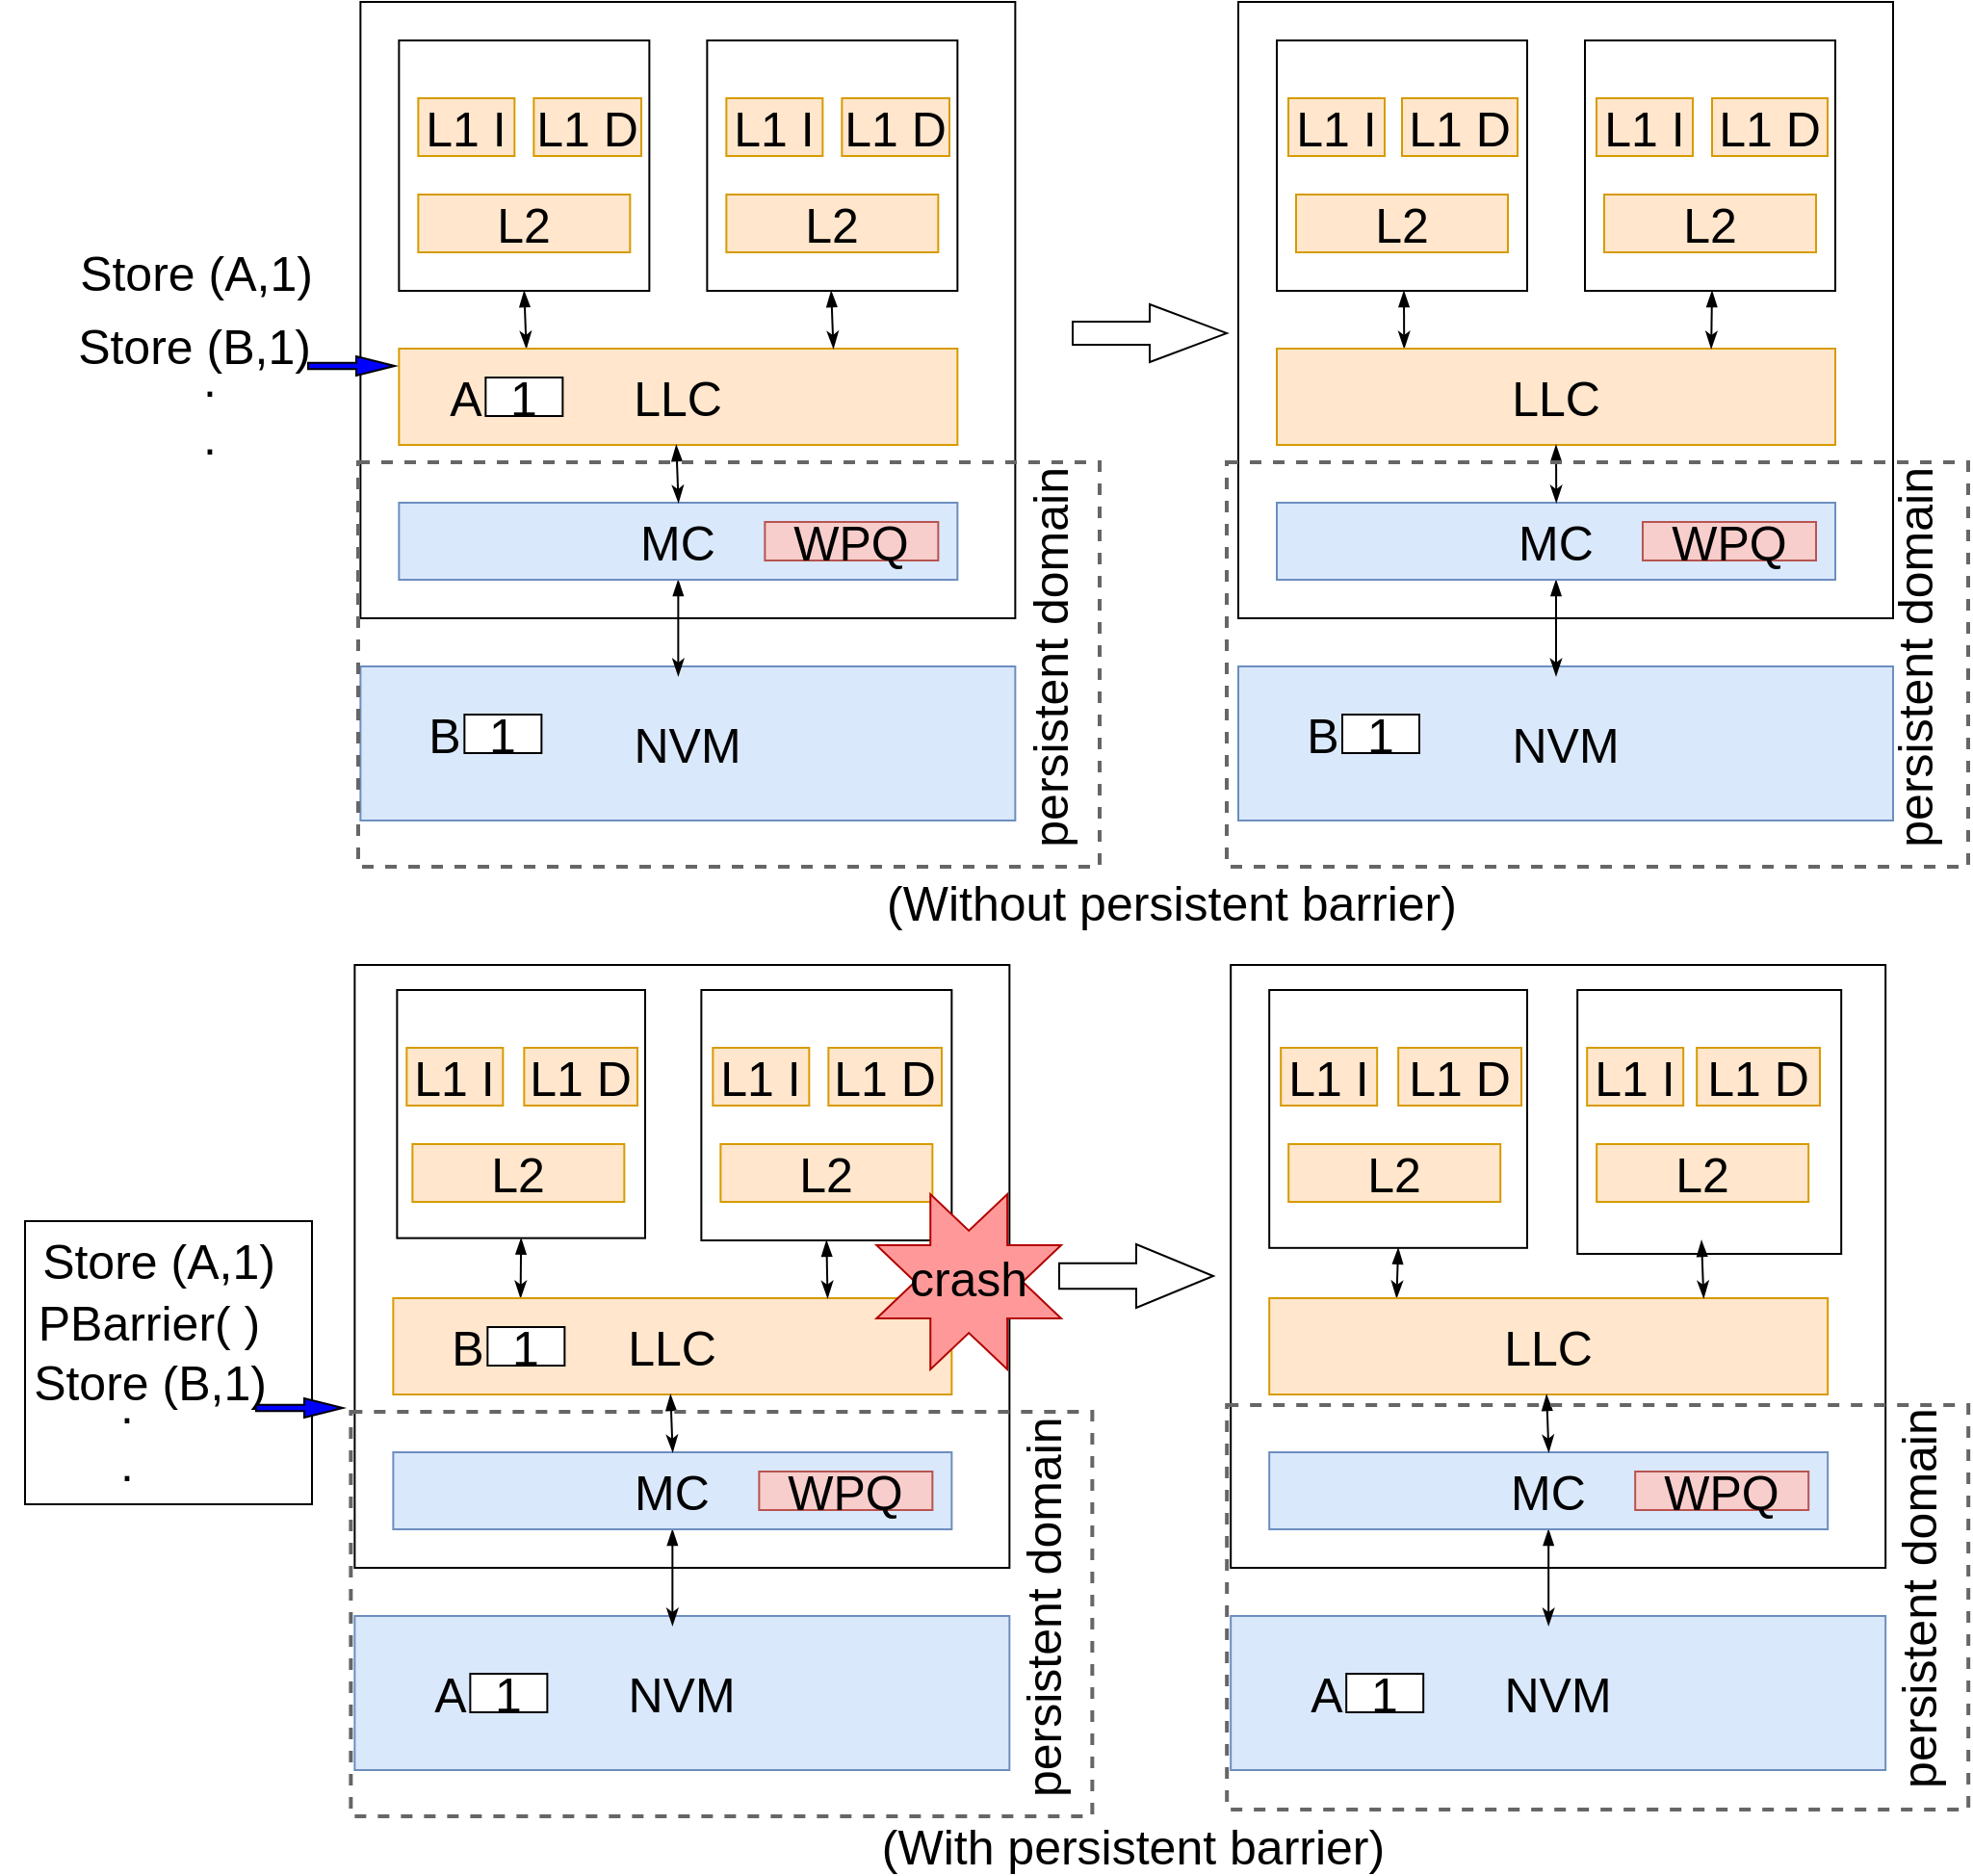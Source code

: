 <mxfile version="14.8.1" type="github"><diagram id="mjgqmSHZGCYBxVDJmJig" name="Page-1"><mxGraphModel dx="798" dy="497" grid="1" gridSize="10" guides="1" tooltips="1" connect="1" arrows="1" fold="1" page="1" pageScale="2" pageWidth="827" pageHeight="1169" math="0" shadow="0"><root><mxCell id="0"/><mxCell id="1" parent="0"/><mxCell id="FAwiAq0qkd5cn3caJAeM-73" value="" style="rounded=0;whiteSpace=wrap;html=1;fontSize=25;align=right;fontStyle=0" parent="1" vertex="1"><mxGeometry x="210" y="803" width="149" height="147" as="geometry"/></mxCell><mxCell id="16TBc1RyOengqVH6E9E0-25" value="" style="rounded=0;whiteSpace=wrap;html=1;fontSize=25;fontStyle=0" parent="1" vertex="1"><mxGeometry x="381.18" y="670" width="340" height="313" as="geometry"/></mxCell><mxCell id="16TBc1RyOengqVH6E9E0-18" style="rounded=0;orthogonalLoop=1;jettySize=auto;html=1;exitX=0.5;exitY=1;exitDx=0;exitDy=0;entryX=0.228;entryY=0;entryDx=0;entryDy=0;entryPerimeter=0;fontSize=25;startArrow=blockThin;startFill=1;endArrow=classicThin;endFill=1;strokeWidth=1;fontStyle=0" parent="1" source="16TBc1RyOengqVH6E9E0-1" target="16TBc1RyOengqVH6E9E0-12" edge="1"><mxGeometry relative="1" as="geometry"/></mxCell><mxCell id="16TBc1RyOengqVH6E9E0-1" value="" style="whiteSpace=wrap;html=1;aspect=fixed;fontStyle=0;fontSize=25;" parent="1" vertex="1"><mxGeometry x="403.18" y="683" width="128.82" height="128.82" as="geometry"/></mxCell><mxCell id="16TBc1RyOengqVH6E9E0-4" value="L2" style="rounded=0;whiteSpace=wrap;html=1;fontSize=25;fillColor=#ffe6cc;strokeColor=#d79b00;fontStyle=0" parent="1" vertex="1"><mxGeometry x="411.18" y="763" width="110" height="30" as="geometry"/></mxCell><mxCell id="16TBc1RyOengqVH6E9E0-6" value="&lt;font style=&quot;font-size: 25px;&quot;&gt;L1 D&lt;/font&gt;" style="rounded=0;whiteSpace=wrap;html=1;fontSize=25;fillColor=#ffe6cc;strokeColor=#d79b00;fontStyle=0" parent="1" vertex="1"><mxGeometry x="469.18" y="713" width="58.82" height="30" as="geometry"/></mxCell><mxCell id="16TBc1RyOengqVH6E9E0-7" value="&lt;font style=&quot;font-size: 25px;&quot;&gt;L1 I&lt;/font&gt;" style="rounded=0;whiteSpace=wrap;html=1;fontSize=25;fillColor=#ffe6cc;strokeColor=#d79b00;fontStyle=0" parent="1" vertex="1"><mxGeometry x="408.18" y="713" width="50" height="30" as="geometry"/></mxCell><mxCell id="16TBc1RyOengqVH6E9E0-8" value="" style="whiteSpace=wrap;html=1;aspect=fixed;fontStyle=0;fontSize=25;" parent="1" vertex="1"><mxGeometry x="561.18" y="683" width="130" height="130" as="geometry"/></mxCell><mxCell id="16TBc1RyOengqVH6E9E0-9" value="L2" style="rounded=0;whiteSpace=wrap;html=1;fontSize=25;fillColor=#ffe6cc;strokeColor=#d79b00;fontStyle=0" parent="1" vertex="1"><mxGeometry x="571.18" y="763" width="110" height="30" as="geometry"/></mxCell><mxCell id="16TBc1RyOengqVH6E9E0-10" value="&lt;font style=&quot;font-size: 25px;&quot;&gt;L1 D&lt;/font&gt;" style="rounded=0;whiteSpace=wrap;html=1;fontSize=25;fillColor=#ffe6cc;strokeColor=#d79b00;fontStyle=0" parent="1" vertex="1"><mxGeometry x="627.18" y="713" width="58.82" height="30" as="geometry"/></mxCell><mxCell id="16TBc1RyOengqVH6E9E0-11" value="&lt;font style=&quot;font-size: 25px;&quot;&gt;L1 I&lt;/font&gt;" style="rounded=0;whiteSpace=wrap;html=1;fontSize=25;fillColor=#ffe6cc;strokeColor=#d79b00;fontStyle=0" parent="1" vertex="1"><mxGeometry x="567.18" y="713" width="50" height="30" as="geometry"/></mxCell><mxCell id="16TBc1RyOengqVH6E9E0-12" value="LLC" style="rounded=0;whiteSpace=wrap;html=1;fontSize=25;fillColor=#ffe6cc;strokeColor=#d79b00;fontStyle=0" parent="1" vertex="1"><mxGeometry x="401.18" y="843" width="290" height="50" as="geometry"/></mxCell><mxCell id="16TBc1RyOengqVH6E9E0-13" value="NVM" style="rounded=0;whiteSpace=wrap;html=1;fontSize=25;fillColor=#dae8fc;strokeColor=#6c8ebf;fontStyle=0" parent="1" vertex="1"><mxGeometry x="381.18" y="1008" width="340" height="80" as="geometry"/></mxCell><mxCell id="16TBc1RyOengqVH6E9E0-23" style="edgeStyle=none;rounded=0;orthogonalLoop=1;jettySize=auto;html=1;exitX=0.5;exitY=1;exitDx=0;exitDy=0;fontSize=25;startArrow=blockThin;startFill=1;endArrow=classicThin;endFill=1;strokeWidth=1;fontStyle=0" parent="1" source="16TBc1RyOengqVH6E9E0-14" edge="1"><mxGeometry relative="1" as="geometry"><mxPoint x="546.18" y="1013" as="targetPoint"/></mxGeometry></mxCell><mxCell id="16TBc1RyOengqVH6E9E0-14" value="MC" style="rounded=0;whiteSpace=wrap;html=1;fontSize=25;fillColor=#dae8fc;strokeColor=#6c8ebf;fontStyle=0" parent="1" vertex="1"><mxGeometry x="401.18" y="923" width="290" height="40" as="geometry"/></mxCell><mxCell id="16TBc1RyOengqVH6E9E0-16" value="WPQ" style="rounded=0;whiteSpace=wrap;html=1;fontSize=25;fillColor=#f8cecc;strokeColor=#b85450;fontStyle=0" parent="1" vertex="1"><mxGeometry x="591.18" y="933" width="90" height="20" as="geometry"/></mxCell><mxCell id="16TBc1RyOengqVH6E9E0-19" style="rounded=0;orthogonalLoop=1;jettySize=auto;html=1;entryX=0.228;entryY=0;entryDx=0;entryDy=0;entryPerimeter=0;fontSize=25;startArrow=blockThin;startFill=1;endArrow=classicThin;endFill=1;strokeWidth=1;fontStyle=0;exitX=0.5;exitY=1;exitDx=0;exitDy=0;" parent="1" source="16TBc1RyOengqVH6E9E0-8" edge="1"><mxGeometry relative="1" as="geometry"><mxPoint x="627" y="820" as="sourcePoint"/><mxPoint x="626.74" y="843" as="targetPoint"/></mxGeometry></mxCell><mxCell id="16TBc1RyOengqVH6E9E0-20" style="rounded=0;orthogonalLoop=1;jettySize=auto;html=1;exitX=0.5;exitY=1;exitDx=0;exitDy=0;entryX=0.228;entryY=0;entryDx=0;entryDy=0;entryPerimeter=0;fontSize=25;startArrow=blockThin;startFill=1;endArrow=classicThin;endFill=1;strokeWidth=1;fontStyle=0" parent="1" edge="1"><mxGeometry relative="1" as="geometry"><mxPoint x="545.18" y="893" as="sourcePoint"/><mxPoint x="546.3" y="923" as="targetPoint"/></mxGeometry></mxCell><mxCell id="FAwiAq0qkd5cn3caJAeM-2" value="" style="rounded=0;whiteSpace=wrap;html=1;fontSize=25;fontStyle=0" parent="1" vertex="1"><mxGeometry x="384.18" y="170" width="340" height="320" as="geometry"/></mxCell><mxCell id="FAwiAq0qkd5cn3caJAeM-3" style="rounded=0;orthogonalLoop=1;jettySize=auto;html=1;exitX=0.5;exitY=1;exitDx=0;exitDy=0;entryX=0.228;entryY=0;entryDx=0;entryDy=0;entryPerimeter=0;fontSize=25;startArrow=blockThin;startFill=1;endArrow=classicThin;endFill=1;strokeWidth=1;fontStyle=0" parent="1" source="FAwiAq0qkd5cn3caJAeM-4" target="FAwiAq0qkd5cn3caJAeM-12" edge="1"><mxGeometry relative="1" as="geometry"/></mxCell><mxCell id="FAwiAq0qkd5cn3caJAeM-4" value="" style="whiteSpace=wrap;html=1;aspect=fixed;fontStyle=0;fontSize=25;" parent="1" vertex="1"><mxGeometry x="404.18" y="190" width="130" height="130" as="geometry"/></mxCell><mxCell id="FAwiAq0qkd5cn3caJAeM-5" value="L2" style="rounded=0;whiteSpace=wrap;html=1;fontSize=25;fillColor=#ffe6cc;strokeColor=#d79b00;fontStyle=0" parent="1" vertex="1"><mxGeometry x="414.18" y="270" width="110" height="30" as="geometry"/></mxCell><mxCell id="FAwiAq0qkd5cn3caJAeM-6" value="&lt;font style=&quot;font-size: 25px;&quot;&gt;L1 D&lt;/font&gt;" style="rounded=0;whiteSpace=wrap;html=1;fontSize=25;fillColor=#ffe6cc;strokeColor=#d79b00;fontStyle=0" parent="1" vertex="1"><mxGeometry x="474.18" y="220" width="55.82" height="30" as="geometry"/></mxCell><mxCell id="FAwiAq0qkd5cn3caJAeM-7" value="&lt;font style=&quot;font-size: 25px;&quot;&gt;L1 I&lt;/font&gt;" style="rounded=0;whiteSpace=wrap;html=1;fontSize=25;fillColor=#ffe6cc;strokeColor=#d79b00;fontStyle=0" parent="1" vertex="1"><mxGeometry x="414.18" y="220" width="50" height="30" as="geometry"/></mxCell><mxCell id="FAwiAq0qkd5cn3caJAeM-8" value="" style="whiteSpace=wrap;html=1;aspect=fixed;fontStyle=0;fontSize=25;" parent="1" vertex="1"><mxGeometry x="564.18" y="190" width="130" height="130" as="geometry"/></mxCell><mxCell id="FAwiAq0qkd5cn3caJAeM-9" value="L2" style="rounded=0;whiteSpace=wrap;html=1;fontSize=25;fillColor=#ffe6cc;strokeColor=#d79b00;fontStyle=0" parent="1" vertex="1"><mxGeometry x="574.18" y="270" width="110" height="30" as="geometry"/></mxCell><mxCell id="FAwiAq0qkd5cn3caJAeM-10" value="&lt;font style=&quot;font-size: 25px;&quot;&gt;L1 D&lt;/font&gt;" style="rounded=0;whiteSpace=wrap;html=1;fontSize=25;fillColor=#ffe6cc;strokeColor=#d79b00;fontStyle=0" parent="1" vertex="1"><mxGeometry x="634.18" y="220" width="55.82" height="30" as="geometry"/></mxCell><mxCell id="FAwiAq0qkd5cn3caJAeM-11" value="&lt;font style=&quot;font-size: 25px;&quot;&gt;L1 I&lt;/font&gt;" style="rounded=0;whiteSpace=wrap;html=1;fontSize=25;fillColor=#ffe6cc;strokeColor=#d79b00;fontStyle=0" parent="1" vertex="1"><mxGeometry x="574.18" y="220" width="50" height="30" as="geometry"/></mxCell><mxCell id="FAwiAq0qkd5cn3caJAeM-12" value="LLC" style="rounded=0;whiteSpace=wrap;html=1;fontSize=25;fillColor=#ffe6cc;strokeColor=#d79b00;fontStyle=0" parent="1" vertex="1"><mxGeometry x="404.18" y="350" width="290" height="50" as="geometry"/></mxCell><mxCell id="FAwiAq0qkd5cn3caJAeM-13" value="NVM" style="rounded=0;whiteSpace=wrap;html=1;fontSize=25;fillColor=#dae8fc;strokeColor=#6c8ebf;fontStyle=0" parent="1" vertex="1"><mxGeometry x="384.18" y="515" width="340" height="80" as="geometry"/></mxCell><mxCell id="FAwiAq0qkd5cn3caJAeM-14" style="edgeStyle=none;rounded=0;orthogonalLoop=1;jettySize=auto;html=1;exitX=0.5;exitY=1;exitDx=0;exitDy=0;fontSize=25;startArrow=blockThin;startFill=1;endArrow=classicThin;endFill=1;strokeWidth=1;fontStyle=0" parent="1" source="FAwiAq0qkd5cn3caJAeM-15" edge="1"><mxGeometry relative="1" as="geometry"><mxPoint x="549.18" y="520" as="targetPoint"/></mxGeometry></mxCell><mxCell id="FAwiAq0qkd5cn3caJAeM-15" value="MC" style="rounded=0;whiteSpace=wrap;html=1;fontSize=25;fillColor=#dae8fc;strokeColor=#6c8ebf;fontStyle=0" parent="1" vertex="1"><mxGeometry x="404.18" y="430" width="290" height="40" as="geometry"/></mxCell><mxCell id="FAwiAq0qkd5cn3caJAeM-16" value="WPQ" style="rounded=0;whiteSpace=wrap;html=1;fontSize=25;fillColor=#f8cecc;strokeColor=#b85450;fontStyle=0" parent="1" vertex="1"><mxGeometry x="594.18" y="440" width="90" height="20" as="geometry"/></mxCell><mxCell id="FAwiAq0qkd5cn3caJAeM-17" style="rounded=0;orthogonalLoop=1;jettySize=auto;html=1;exitX=0.5;exitY=1;exitDx=0;exitDy=0;entryX=0.228;entryY=0;entryDx=0;entryDy=0;entryPerimeter=0;fontSize=25;startArrow=blockThin;startFill=1;endArrow=classicThin;endFill=1;strokeWidth=1;fontStyle=0" parent="1" edge="1"><mxGeometry relative="1" as="geometry"><mxPoint x="628.62" y="320" as="sourcePoint"/><mxPoint x="629.74" y="350" as="targetPoint"/></mxGeometry></mxCell><mxCell id="FAwiAq0qkd5cn3caJAeM-18" style="rounded=0;orthogonalLoop=1;jettySize=auto;html=1;exitX=0.5;exitY=1;exitDx=0;exitDy=0;entryX=0.228;entryY=0;entryDx=0;entryDy=0;entryPerimeter=0;fontSize=25;startArrow=blockThin;startFill=1;endArrow=classicThin;endFill=1;strokeWidth=1;fontStyle=0" parent="1" edge="1"><mxGeometry relative="1" as="geometry"><mxPoint x="548.18" y="400" as="sourcePoint"/><mxPoint x="549.3" y="430" as="targetPoint"/></mxGeometry></mxCell><mxCell id="FAwiAq0qkd5cn3caJAeM-64" value="Store (A,1)" style="text;html=1;strokeColor=none;fillColor=none;align=center;verticalAlign=middle;whiteSpace=wrap;rounded=0;fontSize=25;fontStyle=0" parent="1" vertex="1"><mxGeometry x="229" y="300" width="140" height="20" as="geometry"/></mxCell><mxCell id="FAwiAq0qkd5cn3caJAeM-65" value="Store (B,1)" style="text;html=1;strokeColor=none;fillColor=none;align=center;verticalAlign=middle;whiteSpace=wrap;rounded=0;fontSize=25;fontStyle=0" parent="1" vertex="1"><mxGeometry x="225" y="338" width="146" height="20" as="geometry"/></mxCell><mxCell id="FAwiAq0qkd5cn3caJAeM-68" value="PBarrier( )" style="text;html=1;strokeColor=none;fillColor=none;align=center;verticalAlign=middle;whiteSpace=wrap;rounded=0;fontSize=25;fontStyle=0" parent="1" vertex="1"><mxGeometry x="197" y="845" width="155" height="20" as="geometry"/></mxCell><mxCell id="FAwiAq0qkd5cn3caJAeM-69" value="Store (A,1)" style="text;html=1;strokeColor=none;fillColor=none;align=center;verticalAlign=middle;whiteSpace=wrap;rounded=0;fontSize=25;fontStyle=0" parent="1" vertex="1"><mxGeometry x="217" y="813" width="125" height="20" as="geometry"/></mxCell><mxCell id="FAwiAq0qkd5cn3caJAeM-70" value="Store (B,1)" style="text;html=1;strokeColor=none;fillColor=none;align=center;verticalAlign=middle;whiteSpace=wrap;rounded=0;fontSize=25;fontStyle=0" parent="1" vertex="1"><mxGeometry x="210" y="876" width="130" height="20" as="geometry"/></mxCell><mxCell id="FAwiAq0qkd5cn3caJAeM-75" value="1" style="rounded=0;whiteSpace=wrap;html=1;fontSize=25;align=center;fontStyle=0" parent="1" vertex="1"><mxGeometry x="438.18" y="540" width="40" height="20" as="geometry"/></mxCell><mxCell id="FAwiAq0qkd5cn3caJAeM-76" value="1" style="rounded=0;whiteSpace=wrap;html=1;fontSize=25;align=center;fontStyle=0" parent="1" vertex="1"><mxGeometry x="449.18" y="365" width="40" height="20" as="geometry"/></mxCell><mxCell id="FAwiAq0qkd5cn3caJAeM-77" value="A" style="text;html=1;strokeColor=none;fillColor=none;align=center;verticalAlign=middle;whiteSpace=wrap;rounded=0;fontSize=25;fontStyle=0" parent="1" vertex="1"><mxGeometry x="419.18" y="365" width="40" height="20" as="geometry"/></mxCell><mxCell id="FAwiAq0qkd5cn3caJAeM-78" value="B" style="text;html=1;strokeColor=none;fillColor=none;align=center;verticalAlign=middle;whiteSpace=wrap;rounded=0;fontSize=25;fontStyle=0" parent="1" vertex="1"><mxGeometry x="408.18" y="540" width="40" height="20" as="geometry"/></mxCell><mxCell id="FAwiAq0qkd5cn3caJAeM-80" value="" style="rounded=0;whiteSpace=wrap;html=1;fontSize=25;fontStyle=0" parent="1" vertex="1"><mxGeometry x="840" y="170" width="340" height="320" as="geometry"/></mxCell><mxCell id="FAwiAq0qkd5cn3caJAeM-81" style="rounded=0;orthogonalLoop=1;jettySize=auto;html=1;entryX=0.228;entryY=0;entryDx=0;entryDy=0;entryPerimeter=0;fontSize=25;startArrow=blockThin;startFill=1;endArrow=classicThin;endFill=1;strokeWidth=1;fontStyle=0" parent="1" target="FAwiAq0qkd5cn3caJAeM-90" edge="1"><mxGeometry relative="1" as="geometry"><mxPoint x="926" y="320" as="sourcePoint"/></mxGeometry></mxCell><mxCell id="FAwiAq0qkd5cn3caJAeM-82" value="" style="whiteSpace=wrap;html=1;aspect=fixed;fontStyle=0;fontSize=25;" parent="1" vertex="1"><mxGeometry x="860" y="190" width="130" height="130" as="geometry"/></mxCell><mxCell id="FAwiAq0qkd5cn3caJAeM-83" value="L2" style="rounded=0;whiteSpace=wrap;html=1;fontSize=25;fillColor=#ffe6cc;strokeColor=#d79b00;fontStyle=0" parent="1" vertex="1"><mxGeometry x="870" y="270" width="110" height="30" as="geometry"/></mxCell><mxCell id="FAwiAq0qkd5cn3caJAeM-84" value="&lt;font style=&quot;font-size: 25px;&quot;&gt;L1 D&lt;/font&gt;" style="rounded=0;whiteSpace=wrap;html=1;fontSize=25;fillColor=#ffe6cc;strokeColor=#d79b00;fontStyle=0" parent="1" vertex="1"><mxGeometry x="925" y="220" width="60" height="30" as="geometry"/></mxCell><mxCell id="FAwiAq0qkd5cn3caJAeM-85" value="&lt;font style=&quot;font-size: 25px;&quot;&gt;L1 I&lt;/font&gt;" style="rounded=0;whiteSpace=wrap;html=1;fontSize=25;fillColor=#ffe6cc;strokeColor=#d79b00;fontStyle=0" parent="1" vertex="1"><mxGeometry x="866" y="220" width="50" height="30" as="geometry"/></mxCell><mxCell id="FAwiAq0qkd5cn3caJAeM-86" value="" style="whiteSpace=wrap;html=1;aspect=fixed;fontStyle=0;fontSize=25;" parent="1" vertex="1"><mxGeometry x="1020" y="190" width="130" height="130" as="geometry"/></mxCell><mxCell id="FAwiAq0qkd5cn3caJAeM-87" value="L2" style="rounded=0;whiteSpace=wrap;html=1;fontSize=25;fillColor=#ffe6cc;strokeColor=#d79b00;fontStyle=0" parent="1" vertex="1"><mxGeometry x="1030" y="270" width="110" height="30" as="geometry"/></mxCell><mxCell id="FAwiAq0qkd5cn3caJAeM-88" value="&lt;font style=&quot;font-size: 25px;&quot;&gt;L1 D&lt;/font&gt;" style="rounded=0;whiteSpace=wrap;html=1;fontSize=25;fillColor=#ffe6cc;strokeColor=#d79b00;fontStyle=0" parent="1" vertex="1"><mxGeometry x="1086" y="220" width="60" height="30" as="geometry"/></mxCell><mxCell id="FAwiAq0qkd5cn3caJAeM-89" value="&lt;font style=&quot;font-size: 25px;&quot;&gt;L1 I&lt;/font&gt;" style="rounded=0;whiteSpace=wrap;html=1;fontSize=25;fillColor=#ffe6cc;strokeColor=#d79b00;fontStyle=0" parent="1" vertex="1"><mxGeometry x="1026" y="220" width="50" height="30" as="geometry"/></mxCell><mxCell id="FAwiAq0qkd5cn3caJAeM-90" value="LLC" style="rounded=0;whiteSpace=wrap;html=1;fontSize=25;fillColor=#ffe6cc;strokeColor=#d79b00;fontStyle=0" parent="1" vertex="1"><mxGeometry x="860" y="350" width="290" height="50" as="geometry"/></mxCell><mxCell id="FAwiAq0qkd5cn3caJAeM-91" value="NVM" style="rounded=0;whiteSpace=wrap;html=1;fontSize=25;fillColor=#dae8fc;strokeColor=#6c8ebf;fontStyle=0" parent="1" vertex="1"><mxGeometry x="840" y="515" width="340" height="80" as="geometry"/></mxCell><mxCell id="FAwiAq0qkd5cn3caJAeM-92" style="edgeStyle=none;rounded=0;orthogonalLoop=1;jettySize=auto;html=1;exitX=0.5;exitY=1;exitDx=0;exitDy=0;fontSize=25;startArrow=blockThin;startFill=1;endArrow=classicThin;endFill=1;strokeWidth=1;fontStyle=0" parent="1" source="FAwiAq0qkd5cn3caJAeM-93" edge="1"><mxGeometry relative="1" as="geometry"><mxPoint x="1005" y="520" as="targetPoint"/></mxGeometry></mxCell><mxCell id="FAwiAq0qkd5cn3caJAeM-93" value="MC" style="rounded=0;whiteSpace=wrap;html=1;fontSize=25;fillColor=#dae8fc;strokeColor=#6c8ebf;fontStyle=0" parent="1" vertex="1"><mxGeometry x="860" y="430" width="290" height="40" as="geometry"/></mxCell><mxCell id="FAwiAq0qkd5cn3caJAeM-94" value="WPQ" style="rounded=0;whiteSpace=wrap;html=1;fontSize=25;fillColor=#f8cecc;strokeColor=#b85450;fontStyle=0" parent="1" vertex="1"><mxGeometry x="1050" y="440" width="90" height="20" as="geometry"/></mxCell><mxCell id="FAwiAq0qkd5cn3caJAeM-95" style="rounded=0;orthogonalLoop=1;jettySize=auto;html=1;entryX=0.228;entryY=0;entryDx=0;entryDy=0;entryPerimeter=0;fontSize=25;startArrow=blockThin;startFill=1;endArrow=classicThin;endFill=1;strokeWidth=1;fontStyle=0" parent="1" edge="1"><mxGeometry relative="1" as="geometry"><mxPoint x="1086" y="320" as="sourcePoint"/><mxPoint x="1085.56" y="350" as="targetPoint"/></mxGeometry></mxCell><mxCell id="FAwiAq0qkd5cn3caJAeM-96" style="rounded=0;orthogonalLoop=1;jettySize=auto;html=1;entryX=0.228;entryY=0;entryDx=0;entryDy=0;entryPerimeter=0;fontSize=25;startArrow=blockThin;startFill=1;endArrow=classicThin;endFill=1;strokeWidth=1;fontStyle=0" parent="1" edge="1"><mxGeometry relative="1" as="geometry"><mxPoint x="1005" y="400" as="sourcePoint"/><mxPoint x="1005.12" y="430" as="targetPoint"/></mxGeometry></mxCell><mxCell id="FAwiAq0qkd5cn3caJAeM-99" value="1" style="rounded=0;whiteSpace=wrap;html=1;fontSize=25;align=center;fontStyle=0" parent="1" vertex="1"><mxGeometry x="894" y="540" width="40" height="20" as="geometry"/></mxCell><mxCell id="FAwiAq0qkd5cn3caJAeM-102" value="B" style="text;html=1;strokeColor=none;fillColor=none;align=center;verticalAlign=middle;whiteSpace=wrap;rounded=0;fontSize=25;fontStyle=0" parent="1" vertex="1"><mxGeometry x="864" y="540" width="40" height="20" as="geometry"/></mxCell><mxCell id="FAwiAq0qkd5cn3caJAeM-104" value="" style="html=1;shadow=0;dashed=0;align=center;verticalAlign=middle;shape=mxgraph.arrows2.arrow;dy=0.6;dx=40;notch=0;fontSize=25;fontStyle=0" parent="1" vertex="1"><mxGeometry x="754" y="327" width="80" height="30" as="geometry"/></mxCell><mxCell id="FAwiAq0qkd5cn3caJAeM-107" value="1" style="rounded=0;whiteSpace=wrap;html=1;fontSize=25;align=center;fontStyle=0" parent="1" vertex="1"><mxGeometry x="441.18" y="1038" width="40" height="20" as="geometry"/></mxCell><mxCell id="FAwiAq0qkd5cn3caJAeM-108" value="A" style="text;html=1;strokeColor=none;fillColor=none;align=center;verticalAlign=middle;whiteSpace=wrap;rounded=0;fontSize=25;fontStyle=0" parent="1" vertex="1"><mxGeometry x="411.18" y="1038" width="40" height="20" as="geometry"/></mxCell><mxCell id="FAwiAq0qkd5cn3caJAeM-109" value="1" style="rounded=0;whiteSpace=wrap;html=1;fontSize=25;align=center;fontStyle=0" parent="1" vertex="1"><mxGeometry x="450.18" y="858" width="40" height="20" as="geometry"/></mxCell><mxCell id="FAwiAq0qkd5cn3caJAeM-110" value="B" style="text;html=1;strokeColor=none;fillColor=none;align=center;verticalAlign=middle;whiteSpace=wrap;rounded=0;fontSize=25;fontStyle=0" parent="1" vertex="1"><mxGeometry x="420.18" y="858" width="40" height="20" as="geometry"/></mxCell><mxCell id="FAwiAq0qkd5cn3caJAeM-113" value="" style="rounded=0;whiteSpace=wrap;html=1;fontSize=25;fontStyle=0" parent="1" vertex="1"><mxGeometry x="836.09" y="670" width="340" height="313" as="geometry"/></mxCell><mxCell id="FAwiAq0qkd5cn3caJAeM-114" style="rounded=0;orthogonalLoop=1;jettySize=auto;html=1;exitX=0.5;exitY=1;exitDx=0;exitDy=0;entryX=0.228;entryY=0;entryDx=0;entryDy=0;entryPerimeter=0;fontSize=25;startArrow=blockThin;startFill=1;endArrow=classicThin;endFill=1;strokeWidth=1;fontStyle=0" parent="1" source="FAwiAq0qkd5cn3caJAeM-115" target="FAwiAq0qkd5cn3caJAeM-123" edge="1"><mxGeometry relative="1" as="geometry"/></mxCell><mxCell id="FAwiAq0qkd5cn3caJAeM-115" value="" style="whiteSpace=wrap;html=1;aspect=fixed;fontStyle=0;fontSize=25;" parent="1" vertex="1"><mxGeometry x="856.09" y="683" width="133.91" height="133.91" as="geometry"/></mxCell><mxCell id="FAwiAq0qkd5cn3caJAeM-116" value="L2" style="rounded=0;whiteSpace=wrap;html=1;fontSize=25;fillColor=#ffe6cc;strokeColor=#d79b00;fontStyle=0" parent="1" vertex="1"><mxGeometry x="866.09" y="763" width="110" height="30" as="geometry"/></mxCell><mxCell id="FAwiAq0qkd5cn3caJAeM-117" value="&lt;font style=&quot;font-size: 25px;&quot;&gt;L1 D&lt;/font&gt;" style="rounded=0;whiteSpace=wrap;html=1;fontSize=25;fillColor=#ffe6cc;strokeColor=#d79b00;fontStyle=0" parent="1" vertex="1"><mxGeometry x="923.09" y="713" width="63.91" height="30" as="geometry"/></mxCell><mxCell id="FAwiAq0qkd5cn3caJAeM-118" value="&lt;font style=&quot;font-size: 25px;&quot;&gt;L1 I&lt;/font&gt;" style="rounded=0;whiteSpace=wrap;html=1;fontSize=25;fillColor=#ffe6cc;strokeColor=#d79b00;fontStyle=0" parent="1" vertex="1"><mxGeometry x="862.09" y="713" width="50" height="30" as="geometry"/></mxCell><mxCell id="FAwiAq0qkd5cn3caJAeM-119" value="" style="whiteSpace=wrap;html=1;aspect=fixed;fontStyle=0;fontSize=25;" parent="1" vertex="1"><mxGeometry x="1016.09" y="683" width="137" height="137" as="geometry"/></mxCell><mxCell id="FAwiAq0qkd5cn3caJAeM-120" value="L2" style="rounded=0;whiteSpace=wrap;html=1;fontSize=25;fillColor=#ffe6cc;strokeColor=#d79b00;fontStyle=0" parent="1" vertex="1"><mxGeometry x="1026.09" y="763" width="110" height="30" as="geometry"/></mxCell><mxCell id="FAwiAq0qkd5cn3caJAeM-121" value="&lt;font style=&quot;font-size: 25px;&quot;&gt;L1 D&lt;/font&gt;" style="rounded=0;whiteSpace=wrap;html=1;fontSize=25;fillColor=#ffe6cc;strokeColor=#d79b00;fontStyle=0" parent="1" vertex="1"><mxGeometry x="1078.09" y="713" width="63.91" height="30" as="geometry"/></mxCell><mxCell id="FAwiAq0qkd5cn3caJAeM-122" value="&lt;font style=&quot;font-size: 25px;&quot;&gt;L1 I&lt;/font&gt;" style="rounded=0;whiteSpace=wrap;html=1;fontSize=25;fillColor=#ffe6cc;strokeColor=#d79b00;fontStyle=0" parent="1" vertex="1"><mxGeometry x="1021.09" y="713" width="50" height="30" as="geometry"/></mxCell><mxCell id="FAwiAq0qkd5cn3caJAeM-123" value="LLC" style="rounded=0;whiteSpace=wrap;html=1;fontSize=25;fillColor=#ffe6cc;strokeColor=#d79b00;fontStyle=0" parent="1" vertex="1"><mxGeometry x="856.09" y="843" width="290" height="50" as="geometry"/></mxCell><mxCell id="FAwiAq0qkd5cn3caJAeM-124" value="NVM" style="rounded=0;whiteSpace=wrap;html=1;fontSize=25;fillColor=#dae8fc;strokeColor=#6c8ebf;fontStyle=0" parent="1" vertex="1"><mxGeometry x="836.09" y="1008" width="340" height="80" as="geometry"/></mxCell><mxCell id="FAwiAq0qkd5cn3caJAeM-125" style="edgeStyle=none;rounded=0;orthogonalLoop=1;jettySize=auto;html=1;exitX=0.5;exitY=1;exitDx=0;exitDy=0;fontSize=25;startArrow=blockThin;startFill=1;endArrow=classicThin;endFill=1;strokeWidth=1;fontStyle=0" parent="1" source="FAwiAq0qkd5cn3caJAeM-126" edge="1"><mxGeometry relative="1" as="geometry"><mxPoint x="1001.09" y="1013" as="targetPoint"/></mxGeometry></mxCell><mxCell id="FAwiAq0qkd5cn3caJAeM-126" value="MC" style="rounded=0;whiteSpace=wrap;html=1;fontSize=25;fillColor=#dae8fc;strokeColor=#6c8ebf;fontStyle=0" parent="1" vertex="1"><mxGeometry x="856.09" y="923" width="290" height="40" as="geometry"/></mxCell><mxCell id="FAwiAq0qkd5cn3caJAeM-127" value="WPQ" style="rounded=0;whiteSpace=wrap;html=1;fontSize=25;fillColor=#f8cecc;strokeColor=#b85450;fontStyle=0" parent="1" vertex="1"><mxGeometry x="1046.09" y="933" width="90" height="20" as="geometry"/></mxCell><mxCell id="FAwiAq0qkd5cn3caJAeM-128" style="rounded=0;orthogonalLoop=1;jettySize=auto;html=1;exitX=0.5;exitY=1;exitDx=0;exitDy=0;entryX=0.228;entryY=0;entryDx=0;entryDy=0;entryPerimeter=0;fontSize=25;startArrow=blockThin;startFill=1;endArrow=classicThin;endFill=1;strokeWidth=1;fontStyle=0" parent="1" edge="1"><mxGeometry relative="1" as="geometry"><mxPoint x="1080.53" y="813" as="sourcePoint"/><mxPoint x="1081.65" y="843" as="targetPoint"/></mxGeometry></mxCell><mxCell id="FAwiAq0qkd5cn3caJAeM-129" style="rounded=0;orthogonalLoop=1;jettySize=auto;html=1;exitX=0.5;exitY=1;exitDx=0;exitDy=0;entryX=0.228;entryY=0;entryDx=0;entryDy=0;entryPerimeter=0;fontSize=25;startArrow=blockThin;startFill=1;endArrow=classicThin;endFill=1;strokeWidth=1;fontStyle=0" parent="1" edge="1"><mxGeometry relative="1" as="geometry"><mxPoint x="1000.09" y="893" as="sourcePoint"/><mxPoint x="1001.21" y="923" as="targetPoint"/></mxGeometry></mxCell><mxCell id="FAwiAq0qkd5cn3caJAeM-132" value="1" style="rounded=0;whiteSpace=wrap;html=1;fontSize=25;align=center;fontStyle=0" parent="1" vertex="1"><mxGeometry x="896.09" y="1038" width="40" height="20" as="geometry"/></mxCell><mxCell id="FAwiAq0qkd5cn3caJAeM-133" value="A" style="text;html=1;strokeColor=none;fillColor=none;align=center;verticalAlign=middle;whiteSpace=wrap;rounded=0;fontSize=25;fontStyle=0" parent="1" vertex="1"><mxGeometry x="866.09" y="1038" width="40" height="20" as="geometry"/></mxCell><mxCell id="FAwiAq0qkd5cn3caJAeM-139" value=".&lt;br style=&quot;font-size: 25px;&quot;&gt;." style="text;html=1;strokeColor=none;fillColor=none;align=center;verticalAlign=middle;whiteSpace=wrap;rounded=0;fontSize=25;fontStyle=0" parent="1" vertex="1"><mxGeometry x="261" y="370" width="90" height="20" as="geometry"/></mxCell><mxCell id="FAwiAq0qkd5cn3caJAeM-140" value=".&lt;br style=&quot;font-size: 25px;&quot;&gt;." style="text;html=1;strokeColor=none;fillColor=none;align=center;verticalAlign=middle;whiteSpace=wrap;rounded=0;fontSize=25;fontStyle=0" parent="1" vertex="1"><mxGeometry x="218" y="903" width="90" height="20" as="geometry"/></mxCell><mxCell id="FAwiAq0qkd5cn3caJAeM-141" value="" style="html=1;shadow=0;dashed=0;align=center;verticalAlign=middle;shape=mxgraph.arrows2.arrow;dy=0.67;dx=20;notch=0;fontSize=25;fontColor=#FFFFFF;fillColor=#0000FF;fontStyle=0" parent="1" vertex="1"><mxGeometry x="357" y="354" width="45" height="10" as="geometry"/></mxCell><mxCell id="FAwiAq0qkd5cn3caJAeM-147" value="(Without persistent barrier)" style="text;html=1;strokeColor=none;fillColor=none;align=center;verticalAlign=middle;whiteSpace=wrap;rounded=0;fontSize=25;fontStyle=0" parent="1" vertex="1"><mxGeometry x="571.18" y="627" width="469.09" height="20" as="geometry"/></mxCell><mxCell id="CRLOc1WB8V-iHWx_uGIP-1" value="" style="verticalLabelPosition=bottom;verticalAlign=top;html=1;shape=mxgraph.basic.8_point_star;fontSize=25;align=center;strokeColor=#B20000;fontStyle=0;fillColor=#FF9999;" parent="1" vertex="1"><mxGeometry x="652.18" y="789" width="95.82" height="91" as="geometry"/></mxCell><mxCell id="CRLOc1WB8V-iHWx_uGIP-5" value="" style="html=1;shadow=0;dashed=0;align=center;verticalAlign=middle;shape=mxgraph.arrows2.arrow;dy=0.6;dx=40;notch=0;fontSize=25;fontStyle=0" parent="1" vertex="1"><mxGeometry x="747" y="815" width="80" height="33" as="geometry"/></mxCell><mxCell id="CRLOc1WB8V-iHWx_uGIP-6" value="crash" style="text;html=1;strokeColor=none;fillColor=none;align=center;verticalAlign=middle;whiteSpace=wrap;rounded=0;fontSize=25;fontStyle=0" parent="1" vertex="1"><mxGeometry x="680.0" y="822" width="40" height="20" as="geometry"/></mxCell><mxCell id="CRLOc1WB8V-iHWx_uGIP-9" value="" style="rounded=0;whiteSpace=wrap;html=1;fontSize=25;strokeWidth=2;strokeColor=#666666;fontColor=#333333;fontStyle=0;fillColor=none;dashed=1;" parent="1" vertex="1"><mxGeometry x="383" y="409" width="385" height="210" as="geometry"/></mxCell><mxCell id="CRLOc1WB8V-iHWx_uGIP-14" value="(With persistent barrier)" style="text;html=1;strokeColor=none;fillColor=none;align=center;verticalAlign=middle;whiteSpace=wrap;rounded=0;fontSize=25;fontStyle=0" parent="1" vertex="1"><mxGeometry x="550.91" y="1117" width="469.09" height="20" as="geometry"/></mxCell><mxCell id="CRLOc1WB8V-iHWx_uGIP-17" value="" style="html=1;shadow=0;dashed=0;align=center;verticalAlign=middle;shape=mxgraph.arrows2.arrow;dy=0.67;dx=20;notch=0;fontSize=25;fontColor=#FFFFFF;fillColor=#0000FF;fontStyle=0" parent="1" vertex="1"><mxGeometry x="330" y="895" width="45" height="10" as="geometry"/></mxCell><mxCell id="rw0pJkleUwbmweoXINBP-2" value="persistent domain" style="text;html=1;strokeColor=none;fillColor=none;align=center;verticalAlign=middle;whiteSpace=wrap;rounded=0;fontSize=25;rotation=270;fontStyle=0;fontFamily=Helvetica;" parent="1" vertex="1"><mxGeometry x="627.87" y="500.5" width="226.63" height="20" as="geometry"/></mxCell><mxCell id="rw0pJkleUwbmweoXINBP-3" value="" style="rounded=0;whiteSpace=wrap;html=1;fontSize=25;strokeWidth=2;strokeColor=#666666;fontColor=#333333;fontStyle=0;fillColor=none;dashed=1;" parent="1" vertex="1"><mxGeometry x="834" y="409" width="385" height="210" as="geometry"/></mxCell><mxCell id="rw0pJkleUwbmweoXINBP-4" value="persistent domain" style="text;html=1;strokeColor=none;fillColor=none;align=center;verticalAlign=middle;whiteSpace=wrap;rounded=0;fontSize=25;rotation=270;fontStyle=0;fontFamily=Helvetica;" parent="1" vertex="1"><mxGeometry x="1076.87" y="500.5" width="226.63" height="20" as="geometry"/></mxCell><mxCell id="rw0pJkleUwbmweoXINBP-5" value="" style="rounded=0;whiteSpace=wrap;html=1;fontSize=25;strokeWidth=2;strokeColor=#666666;fontColor=#333333;fontStyle=0;fillColor=none;dashed=1;" parent="1" vertex="1"><mxGeometry x="379.18" y="902" width="385" height="210" as="geometry"/></mxCell><mxCell id="rw0pJkleUwbmweoXINBP-6" value="persistent domain" style="text;html=1;strokeColor=none;fillColor=none;align=center;verticalAlign=middle;whiteSpace=wrap;rounded=0;fontSize=25;rotation=270;fontStyle=0;fontFamily=Helvetica;" parent="1" vertex="1"><mxGeometry x="624.05" y="993.5" width="226.63" height="20" as="geometry"/></mxCell><mxCell id="rw0pJkleUwbmweoXINBP-7" value="" style="rounded=0;whiteSpace=wrap;html=1;fontSize=25;strokeWidth=2;strokeColor=#666666;fontColor=#333333;fontStyle=0;fillColor=none;dashed=1;" parent="1" vertex="1"><mxGeometry x="834.09" y="898.5" width="385" height="210" as="geometry"/></mxCell><mxCell id="rw0pJkleUwbmweoXINBP-8" value="persistent domain" style="text;html=1;strokeColor=none;fillColor=none;align=center;verticalAlign=middle;whiteSpace=wrap;rounded=0;fontSize=25;rotation=270;fontStyle=0;fontFamily=Helvetica;" parent="1" vertex="1"><mxGeometry x="1078.96" y="989" width="226.63" height="20" as="geometry"/></mxCell></root></mxGraphModel></diagram></mxfile>